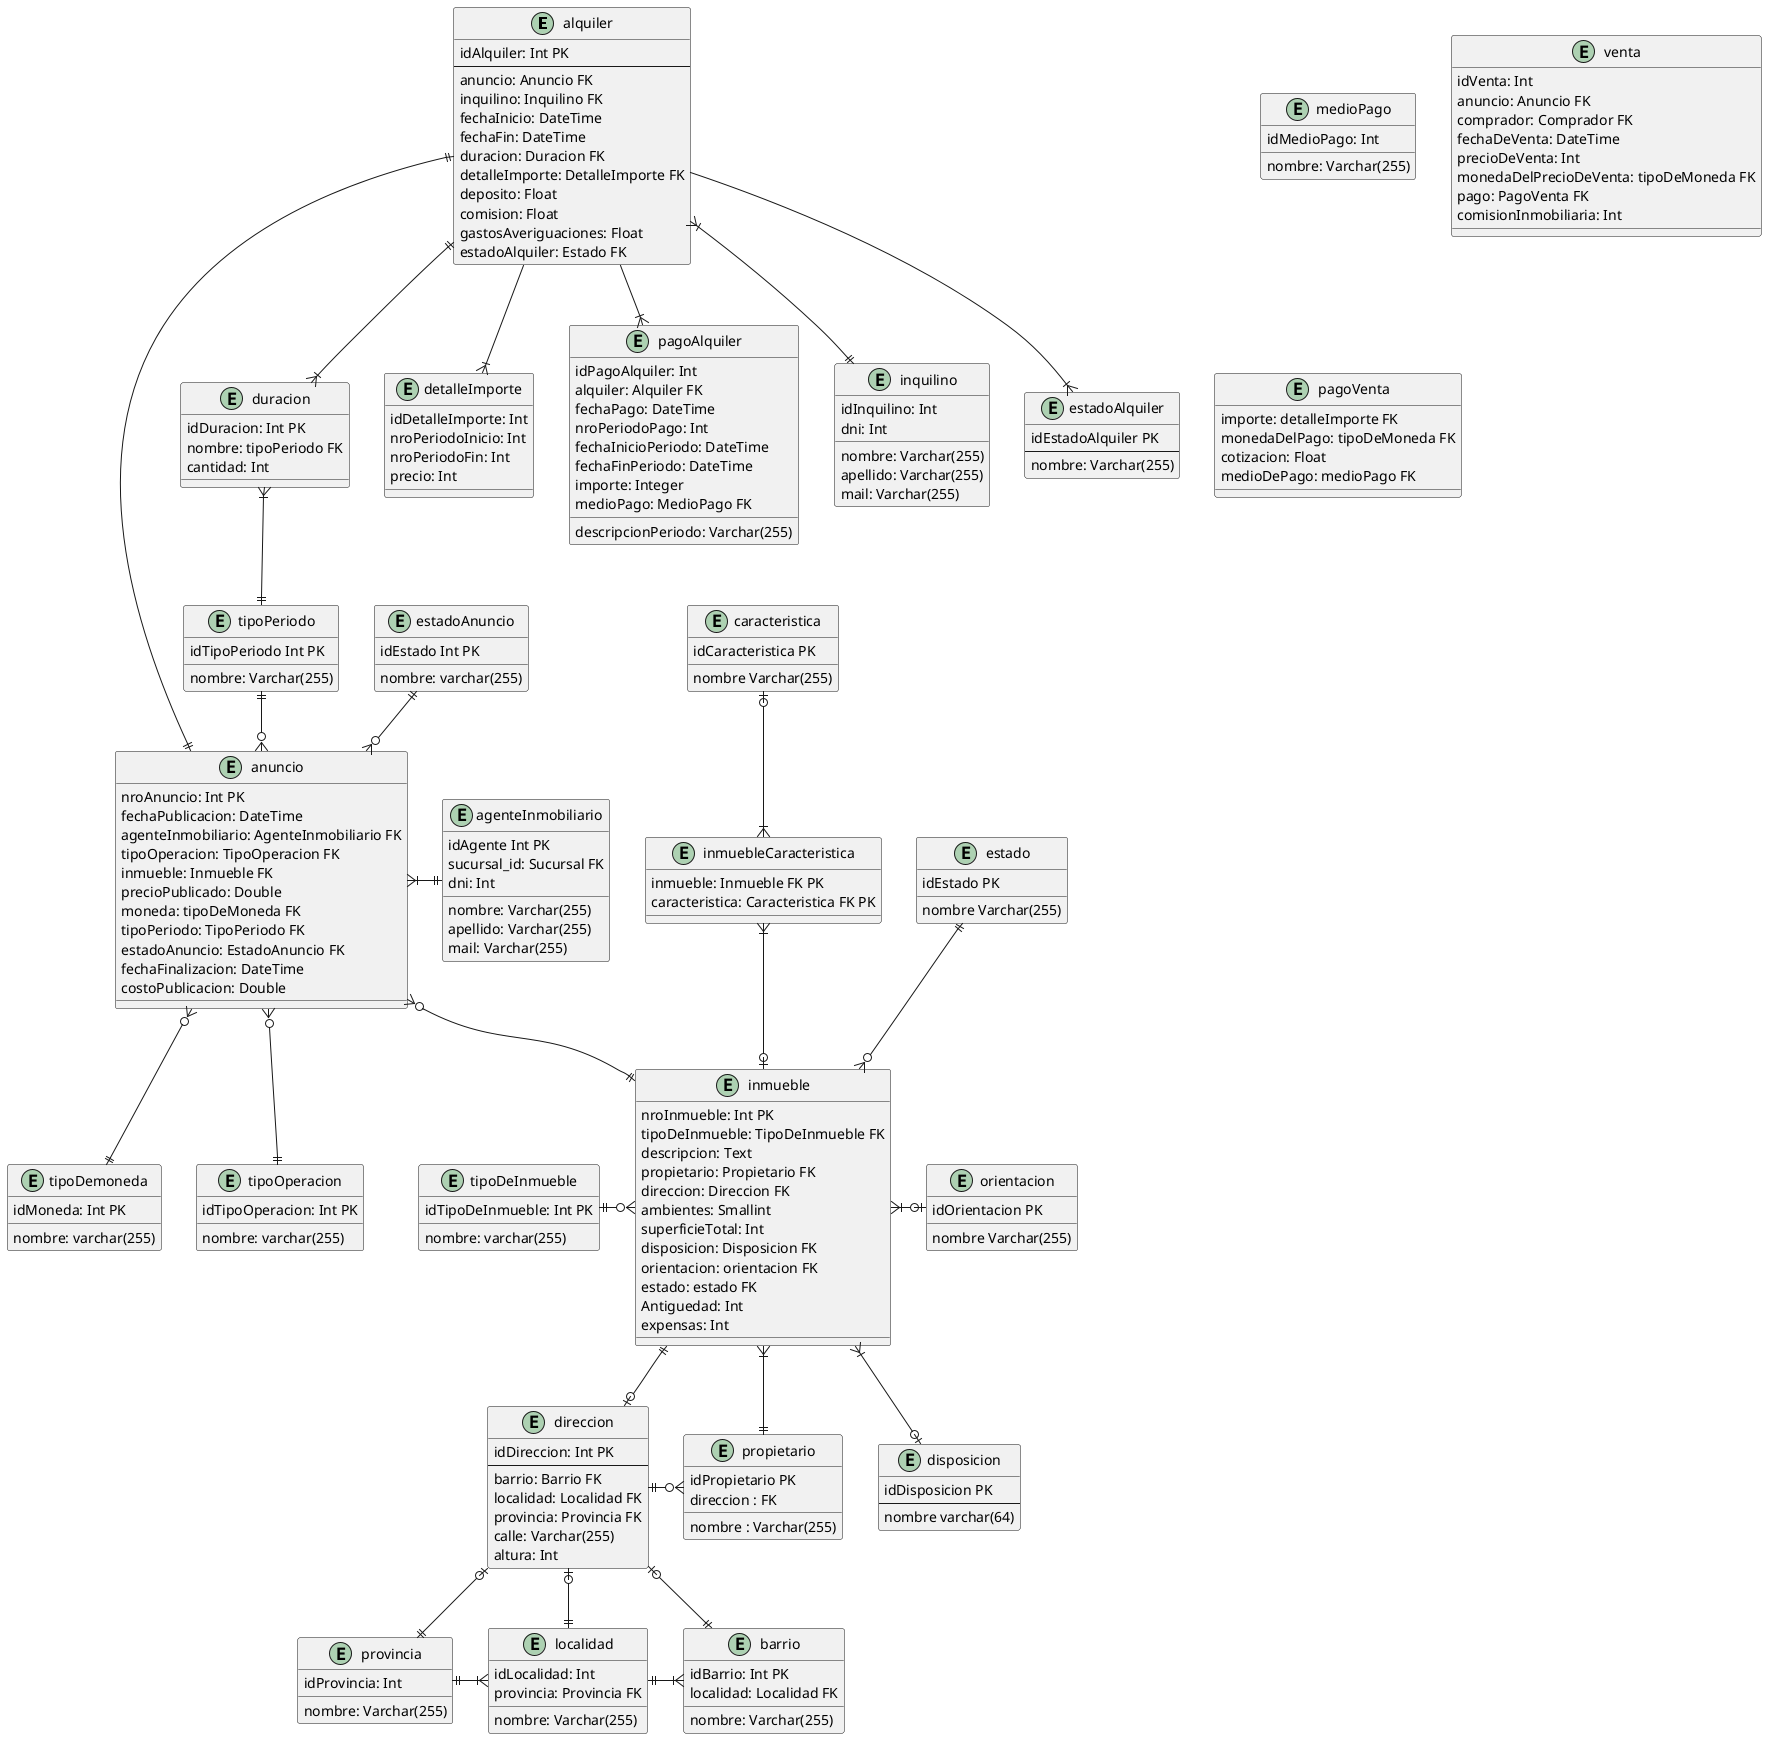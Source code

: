 @startuml diagrama


/' 


alquiler
detalle importe alquiler
pago de alquiler
venta
pago '/

/' 2. Gestión de Alquileres
El sistema permite además que la inmobiliaria pueda gestionar los alquileres que se
concretan y los que están en curso, junto con los pagos de los inquilinos. La sucursal del
grupo inmobiliario solo gestiona los alquileres que se publican y concretan en su
sucursal.
Cada vez que se concreta un alquiler, se registra la siguiente información:
● Código de Alquiler: identificador numérico único para cada alquiler.
● Anuncio del cual deriva: Se considera que todos los alquileres se concretan a
partir de anuncios. El agente que gestionará el alquiler es el mismo que gestionó
el anuncio en la sucursal. La información del inmueble también se obtendrá a
partir del anuncio.
6
● Inquilino: Se registra aquella persona que alquila el inmueble, con toda su
información correspondiente.
● Fecha de Inicio del alquiler: Fecha a partir de la cual el inquilino puede hacer
uso del inmueble.
● Fecha de fin del alquiler: Fecha en la cual se termina el alquiler.
● Duración del alquiler: Se registra la cantidad de períodos por los cuales se
alquila el inmueble. Por ejemplo, 36 (meses), 2 (semanas), 1 (quincena)
El tipo de periodo al cual corresponde la duración (meses, semanas, quincena,
etc) es el mismo que se especifica en el anuncio.
● Detalle de Importe del alquiler: Dado que el importe del alquiler puede variar
a lo largo del mismo, se registra el importe comprendido dentro de cada rango de
periodos con la siguiente información:
o Nro. De periodo de Inicio
o Nro. De período de Fin
o Precio
Por ejemplo para un alquiler de 36 meses: del periodo 1(mes) al 12 (mes) el
precio del alquiler es de X, del 13 al 24 de Y, y así sucesivamente.
Esta información puede o no conocerse desde el inicio del alquiler, o se irá
completando a medida que avance el mismo y se defina el precio.
El precio inicial puede variar con respecto al precio del anuncio.
● Depósito: Importe de dinero que deja el inquilino a la inmobiliaria en concepto
de depósito.
● Comisión: Importe de dinero que recibe la inmobiliaria, pagado por el
propietario, por la transacción de alquiler en cuestión.
● Gastos de Averiguaciones: Importe de dinero pagado por el inquilino por las
averiguaciones que debe de hacer la inmobiliaria para el alquiler.
● Estado: Estado en que se encuentra en alquiler: vigente, finalizado, cancelado,
rescindido, etc.
3. Gestión de Pago de Alquileres
Para la gestión de los alquileres el sistema permite registrar los pagos de los inquilinos.
Por cada pago que haga un inquilino se registra:
● Código. De Pago: Cada pago está identificado por un número único.
● Alquiler: Alquiler al cual corresponde el pago que se está realizando.
● Fecha de Pago: Fecha en la cual se realiza el pago.
7
● Nro. De periodo de pago: A qué período corresponde el pago. Por ejemplo, el
valor 1, en un alquiler de tipo de periodo mensual, corresponde al primer mes.
● Descripción del periodo: Texto descriptivo del periodo. Por ejemplo: enero
2023, primera quincena enero, etc.
● Fecha de Inicio del período pagado: Fecha de inicio del período al cual
corresponde el pago.
● Fecha de fin del periodo pagado: Fecha de fin del período al cual corresponde
el pago.
● Importe: Importe pagado por el inquilino a la inmobiliaria. Todos los alquileres
se manejan en pesos.
● Medio de Pago: Medio de pago a través del cual se realizó el mismo, como ser:
efectivo, crédito, débito, etc. Los medios de pago disponibles se encuentran
previamente tipificados '/


' Punto 2
entity alquiler {
    idAlquiler: Int PK
    --
    anuncio: Anuncio FK
    inquilino: Inquilino FK
    fechaInicio: DateTime
    fechaFin: DateTime
    duracion: Duracion FK
    detalleImporte: DetalleImporte FK
    deposito: Float
    comision: Float
    gastosAveriguaciones: Float
    estadoAlquiler: Estado FK
}



entity duracion {
    idDuracion: Int PK
    nombre: tipoPeriodo FK
    cantidad: Int
}

entity detalleImporte {
    idDetalleImporte: Int
    nroPeriodoInicio: Int
    nroPeriodoFin: Int
    precio: Int
}

entity pagoAlquiler {
    idPagoAlquiler: Int
    alquiler: Alquiler FK
    fechaPago: DateTime
    nroPeriodoPago: Int
    descripcionPeriodo: Varchar(255)
    fechaInicioPeriodo: DateTime
    fechaFinPeriodo: DateTime
    importe: Integer
    medioPago: MedioPago FK
}

entity inquilino {
    idInquilino: Int
    nombre: Varchar(255)
    apellido: Varchar(255)
    dni: Int
    mail: Varchar(255)
}

entity medioPago {
    idMedioPago: Int
    nombre: Varchar(255)
}

entity venta {
    idVenta: Int
    anuncio: Anuncio FK
    comprador: Comprador FK
    fechaDeVenta: DateTime
    precioDeVenta: Int
    monedaDelPrecioDeVenta: tipoDeMoneda FK
    pago: PagoVenta FK
    comisionInmobiliaria: Int
}

entity pagoVenta {
    importe: detalleImporte FK
    monedaDelPago: tipoDeMoneda FK
    cotizacion: Float
    medioDePago: medioPago FK
}

entity anuncio {
    nroAnuncio: Int PK
    fechaPublicacion: DateTime
    agenteInmobiliario: AgenteInmobiliario FK
    tipoOperacion: TipoOperacion FK
    inmueble: Inmueble FK
    precioPublicado: Double 
    moneda: tipoDeMoneda FK
    tipoPeriodo: TipoPeriodo FK
    estadoAnuncio: EstadoAnuncio FK
    fechaFinalizacion: DateTime
    costoPublicacion: Double
}

entity tipoDemoneda {
    idMoneda: Int PK
    nombre: varchar(255)
}

/' PUNTO 1 '/
entity inmueble {
    nroInmueble: Int PK
    tipoDeInmueble: TipoDeInmueble FK  
    descripcion: Text
    propietario: Propietario FK
    direccion: Direccion FK
    ambientes: Smallint
    superficieTotal: Int
    disposicion: Disposicion FK
    orientacion: orientacion FK
    estado: estado FK
    Antiguedad: Int
    expensas: Int
}

entity tipoDeInmueble {
    idTipoDeInmueble: Int PK
    nombre: varchar(255)
}


entity direccion {
    idDireccion: Int PK
    --
    barrio: Barrio FK 
    localidad: Localidad FK
    provincia: Provincia FK
    calle: Varchar(255)
    altura: Int
}

entity barrio {
    idBarrio: Int PK
    nombre: Varchar(255)
    localidad: Localidad FK

}

entity localidad {
    idLocalidad: Int
    nombre: Varchar(255)
    provincia: Provincia FK
}

entity provincia {
    idProvincia: Int
    nombre: Varchar(255)
}

provincia ||-|{ localidad
localidad ||-|{ barrio

direccion |o--|| barrio
direccion |o--|| localidad
direccion |o--|| provincia

entity tipoOperacion {
    idTipoOperacion: Int PK
    nombre: varchar(255)
}

entity agenteInmobiliario {
    idAgente Int PK
    sucursal_id: Sucursal FK    
    nombre: Varchar(255)
    apellido: Varchar(255)
    dni: Int
    mail: Varchar(255)

}


entity propietario {
    idPropietario PK
    nombre : Varchar(255)
    direccion : FK
}

entity caracteristica {
    idCaracteristica PK
    nombre Varchar(255)
}


entity tipoPeriodo {
    idTipoPeriodo Int PK
    nombre: Varchar(255)
}

entity estadoAnuncio {
    idEstado Int PK
    nombre: varchar(255) 
}



entity disposicion {
    idDisposicion PK
    --
    nombre varchar(64)
}

entity orientacion {
    idOrientacion PK 
    nombre Varchar(255)
}

entity inmuebleCaracteristica {
    inmueble: Inmueble FK PK
    caracteristica: Caracteristica FK PK
}

entity estado {
    idEstado PK
    nombre Varchar(255)
}

entity estadoAlquiler {
    idEstadoAlquiler PK
    --
    nombre: Varchar(255)
}

' Anuncio
anuncio }|-|| agenteInmobiliario  
anuncio }o--||  tipoOperacion 
anuncio }o--|| inmueble
anuncio }o--|| tipoDemoneda
tipoPeriodo ||--o{ anuncio  
estadoAnuncio ||--o{ anuncio

' Inmbueble
inmueble }|--|| propietario
inmueble ||--o| direccion
inmueble }|--o| disposicion
inmueble }|-o| orientacion
estado ||--o{ inmueble
tipoDeInmueble ||-o{ inmueble
inmuebleCaracteristica }|--o| inmueble
caracteristica |o--|{ inmuebleCaracteristica


direccion ||-o{ propietario

' Alquiler
alquiler --|{ detalleImporte
alquiler --|{ pagoAlquiler
alquiler --|{ estadoAlquiler
alquiler }|--|| inquilino
alquiler ||--|| anuncio
alquiler ||--|{ duracion

duracion }|--|| tipoPeriodo



@enduml





























